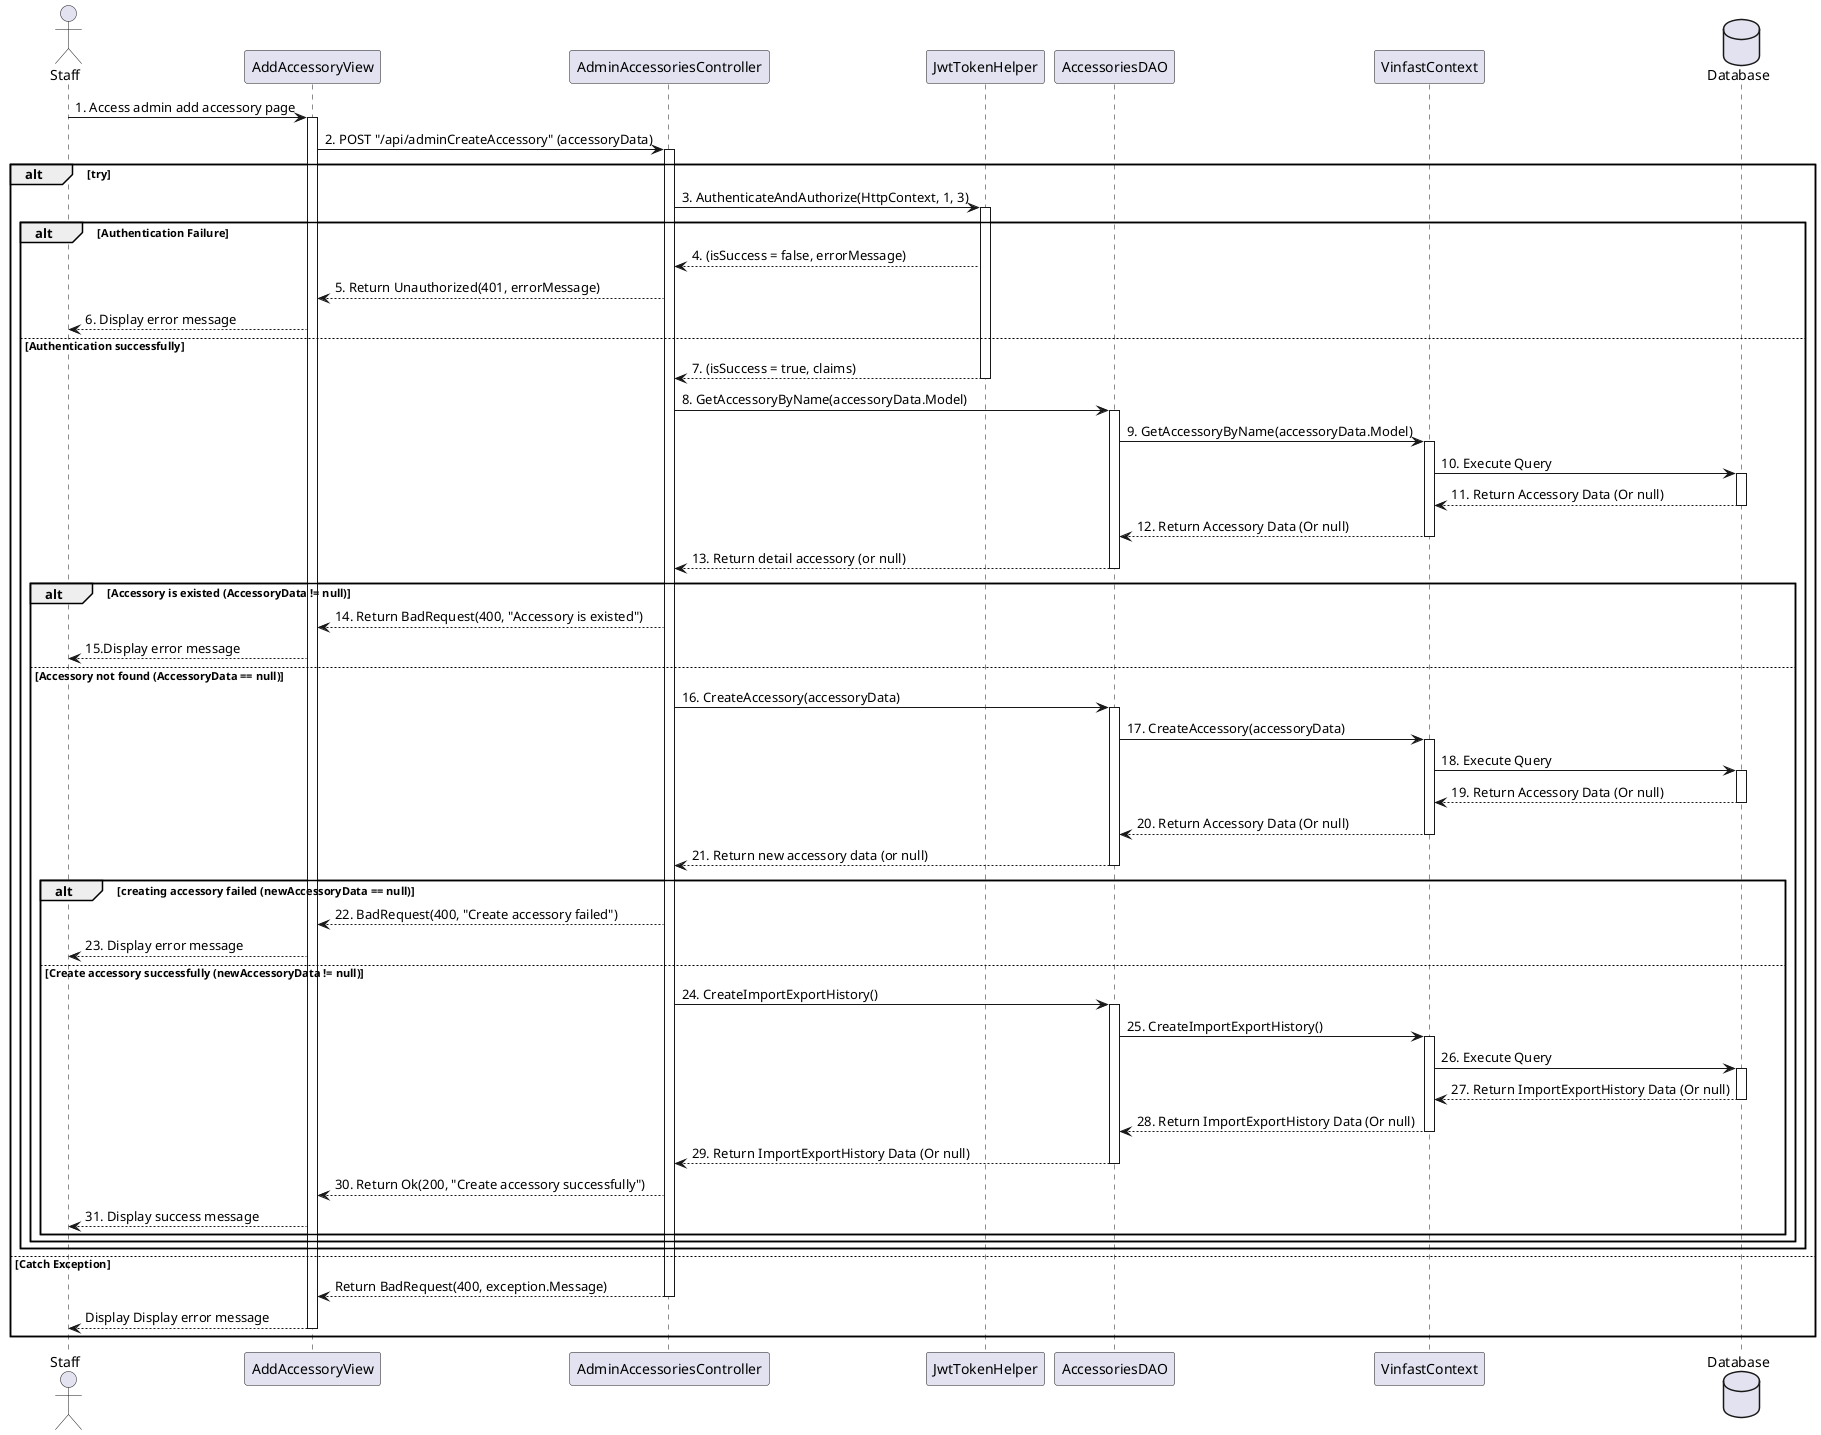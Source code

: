 @startuml
actor Staff
participant AddAccessoryView
participant AdminAccessoriesController
participant JwtTokenHelper
participant AccessoriesDAO
participant VinfastContext
database Database


Staff -> AddAccessoryView: 1. Access admin add accessory page
activate AddAccessoryView

AddAccessoryView -> AdminAccessoriesController: 2. POST "/api/adminCreateAccessory" (accessoryData)
alt try
    activate AdminAccessoriesController
    AdminAccessoriesController -> JwtTokenHelper: 3. AuthenticateAndAuthorize(HttpContext, 1, 3)
    alt Authentication Failure
        activate JwtTokenHelper
        JwtTokenHelper --> AdminAccessoriesController: 4. (isSuccess = false, errorMessage)
        AdminAccessoriesController --> AddAccessoryView: 5. Return Unauthorized(401, errorMessage)
        AddAccessoryView --> Staff: 6. Display error message
        
    else Authentication successfully
        JwtTokenHelper --> AdminAccessoriesController: 7. (isSuccess = true, claims)
        deactivate JwtTokenHelper
        ' complete check authentication
        AdminAccessoriesController -> AccessoriesDAO: 8. GetAccessoryByName(accessoryData.Model)
        activate AccessoriesDAO
        
        AccessoriesDAO -> VinfastContext: 9. GetAccessoryByName(accessoryData.Model)
        activate VinfastContext
        
        VinfastContext -> Database: 10. Execute Query
        activate Database
        Database --> VinfastContext: 11. Return Accessory Data (Or null)
        deactivate Database
        
        VinfastContext --> AccessoriesDAO: 12. Return Accessory Data (Or null)
        deactivate VinfastContext
        AccessoriesDAO --> AdminAccessoriesController: 13. Return detail accessory (or null)
        deactivate AccessoriesDAO

        alt Accessory is existed (AccessoryData != null)
            AdminAccessoriesController --> AddAccessoryView: 14. Return BadRequest(400, "Accessory is existed")
            AddAccessoryView --> Staff: 15.Display error message
        else Accessory not found (AccessoryData == null)
            AdminAccessoriesController -> AccessoriesDAO: 16. CreateAccessory(accessoryData)
            Activate AccessoriesDAO
            AccessoriesDAO -> VinfastContext: 17. CreateAccessory(accessoryData)
            activate VinfastContext
            VinfastContext -> Database: 18. Execute Query
            activate Database
            Database --> VinfastContext: 19. Return Accessory Data (Or null)
            deactivate Database
            VinfastContext --> AccessoriesDAO: 20. Return Accessory Data (Or null)
            deactivate VinfastContext
            AccessoriesDAO --> AdminAccessoriesController: 21. Return new accessory data (or null)
            deactivate AccessoriesDAO
            alt creating accessory failed (newAccessoryData == null)
                AdminAccessoriesController --> AddAccessoryView: 22. BadRequest(400, "Create accessory failed")
                AddAccessoryView --> Staff: 23. Display error message
            else Create accessory successfully (newAccessoryData != null)
                AdminAccessoriesController -> AccessoriesDAO: 24. CreateImportExportHistory()
                activate AccessoriesDAO
                AccessoriesDAO -> VinfastContext: 25. CreateImportExportHistory()
                activate VinfastContext
                VinfastContext -> Database: 26. Execute Query
                activate Database
                Database --> VinfastContext: 27. Return ImportExportHistory Data (Or null)
                deactivate Database
                VinfastContext --> AccessoriesDAO: 28. Return ImportExportHistory Data (Or null)
                deactivate VinfastContext
                AccessoriesDAO --> AdminAccessoriesController: 29. Return ImportExportHistory Data (Or null)
                deactivate AccessoriesDAO
                AdminAccessoriesController --> AddAccessoryView: 30. Return Ok(200, "Create accessory successfully")
                AddAccessoryView --> Staff: 31. Display success message
            end
        end
    end
else Catch Exception
    AdminAccessoriesController --> AddAccessoryView: Return BadRequest(400, exception.Message)
    deactivate AdminAccessoriesController
    AddAccessoryView --> Staff: Display Display error message
deactivate AddAccessoryView
end




@enduml